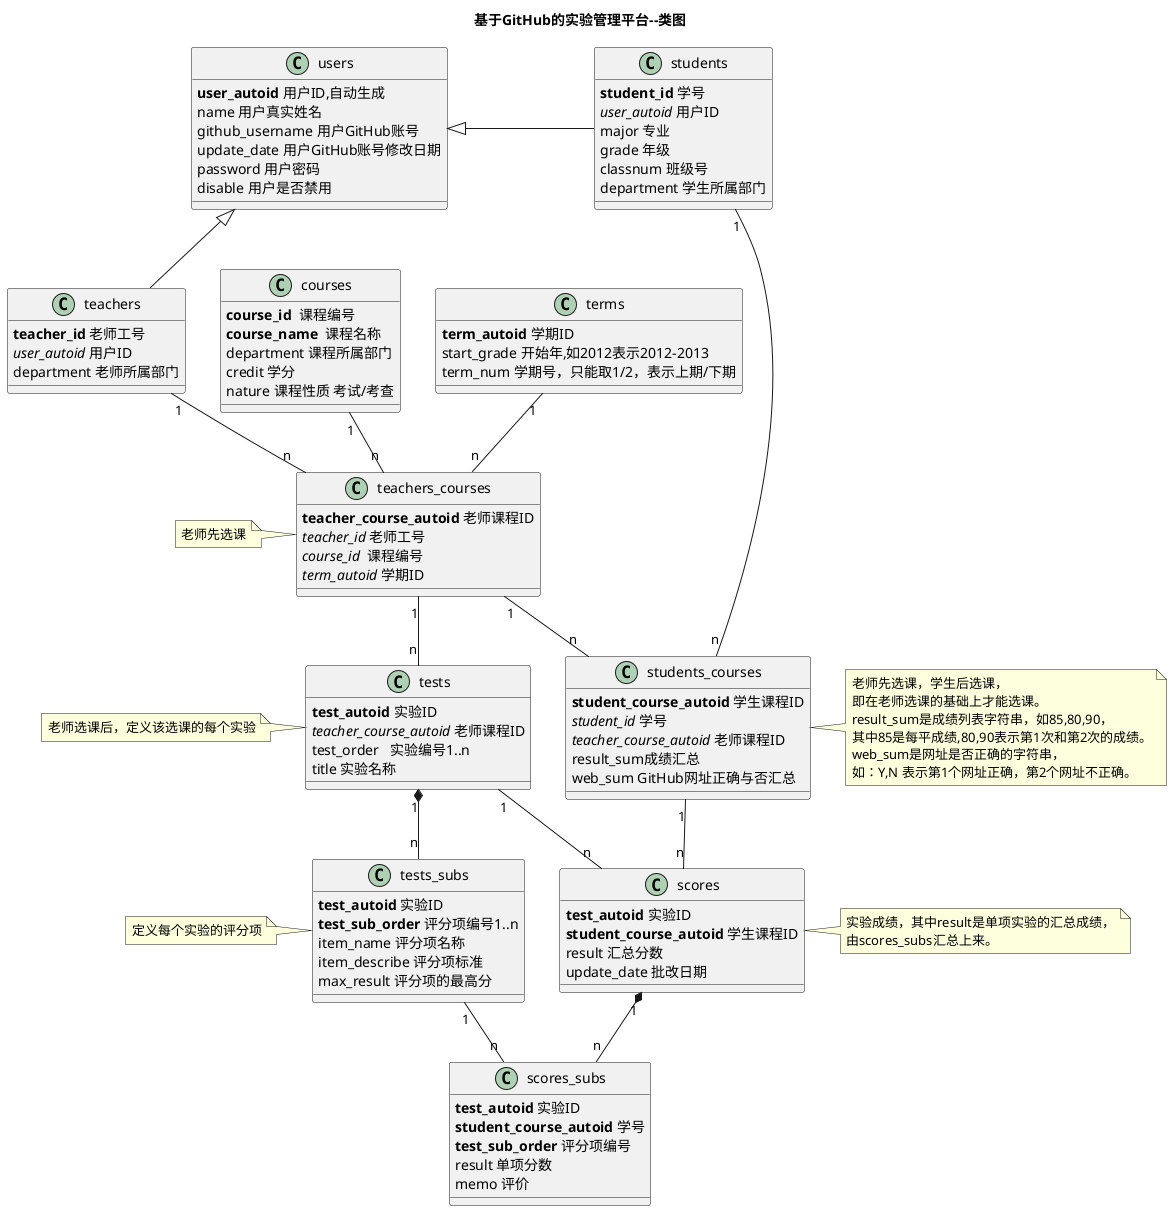 @startuml
title 基于GitHub的实验管理平台--类图
class users {
    <b>user_autoid</b> 用户ID,自动生成
    name 用户真实姓名
    github_username 用户GitHub账号
    update_date 用户GitHub账号修改日期
    password 用户密码
    disable 用户是否禁用
}
class teachers{
    <b>teacher_id</b> 老师工号
    <I>user_autoid</I> 用户ID
    department 老师所属部门
}
class courses{
    <b>course_id</b>  课程编号
    <b>course_name</b>  课程名称
    department 课程所属部门
    credit 学分
    nature 课程性质 考试/考查
}
class terms{
    <b>term_autoid</b> 学期ID
    start_grade 开始年,如2012表示2012-2013
    term_num 学期号，只能取1/2，表示上期/下期
}
class teachers_courses{
    <b>teacher_course_autoid</b> 老师课程ID
    <I>teacher_id</I> 老师工号
    <I>course_id</I>  课程编号
    <I>term_autoid</I> 学期ID
}

class students_courses{
    <b>student_course_autoid</b> 学生课程ID
    <I>student_id</I> 学号
    <I>teacher_course_autoid</I> 老师课程ID
    result_sum成绩汇总
    web_sum GitHub网址正确与否汇总
}

class students{
    <b>student_id</b> 学号
    <I>user_autoid</I> 用户ID
    major 专业
    grade 年级
    classnum 班级号
    department 学生所属部门
}
users <|- students
users <|-- teachers


class scores {
    <b>test_autoid</b> 实验ID
    <b>student_course_autoid</b> 学生课程ID
    result 汇总分数
    update_date 批改日期
}

class tests {
    <b>test_autoid</b> 实验ID
    <I>teacher_course_autoid</I> 老师课程ID
    test_order   实验编号1..n
    title 实验名称

}

class tests_subs {
    <b>test_autoid</b> 实验ID
    <b>test_sub_order</b> 评分项编号1..n
    item_name 评分项名称
    item_describe 评分项标准
    max_result 评分项的最高分
}

class scores_subs {
    <b>test_autoid</b> 实验ID
    <b>student_course_autoid</b> 学号
    <b>test_sub_order</b> 评分项编号
    result 单项分数
    memo 评价
}

terms  "1" -- "n"  teachers_courses
teachers  "1" -- "n"  teachers_courses
courses  "1" -- "n"  teachers_courses

students "1" -right- "n"  students_courses

teachers_courses  "1" -- "n"  tests

teachers_courses "1" -- "n"  students_courses

tests "1" -- "n"  scores
tests "1" *-- "n"  tests_subs

scores "1" *-- "n"  scores_subs
tests_subs "1" -- "n"  scores_subs

students_courses "1" -- "n"  scores

note left of tests : 老师选课后，定义该选课的每个实验
note left of tests_subs : 定义每个实验的评分项
note left of teachers_courses : 老师先选课
note right of students_courses : 老师先选课，学生后选课，\n即在老师选课的基础上才能选课。\nresult_sum是成绩列表字符串，如85,80,90，\n其中85是每平成绩,80,90表示第1次和第2次的成绩。\nweb_sum是网址是否正确的字符串，\n如：Y,N 表示第1个网址正确，第2个网址不正确。
note right of scores : 实验成绩，其中result是单项实验的汇总成绩，\n由scores_subs汇总上来。
@enduml